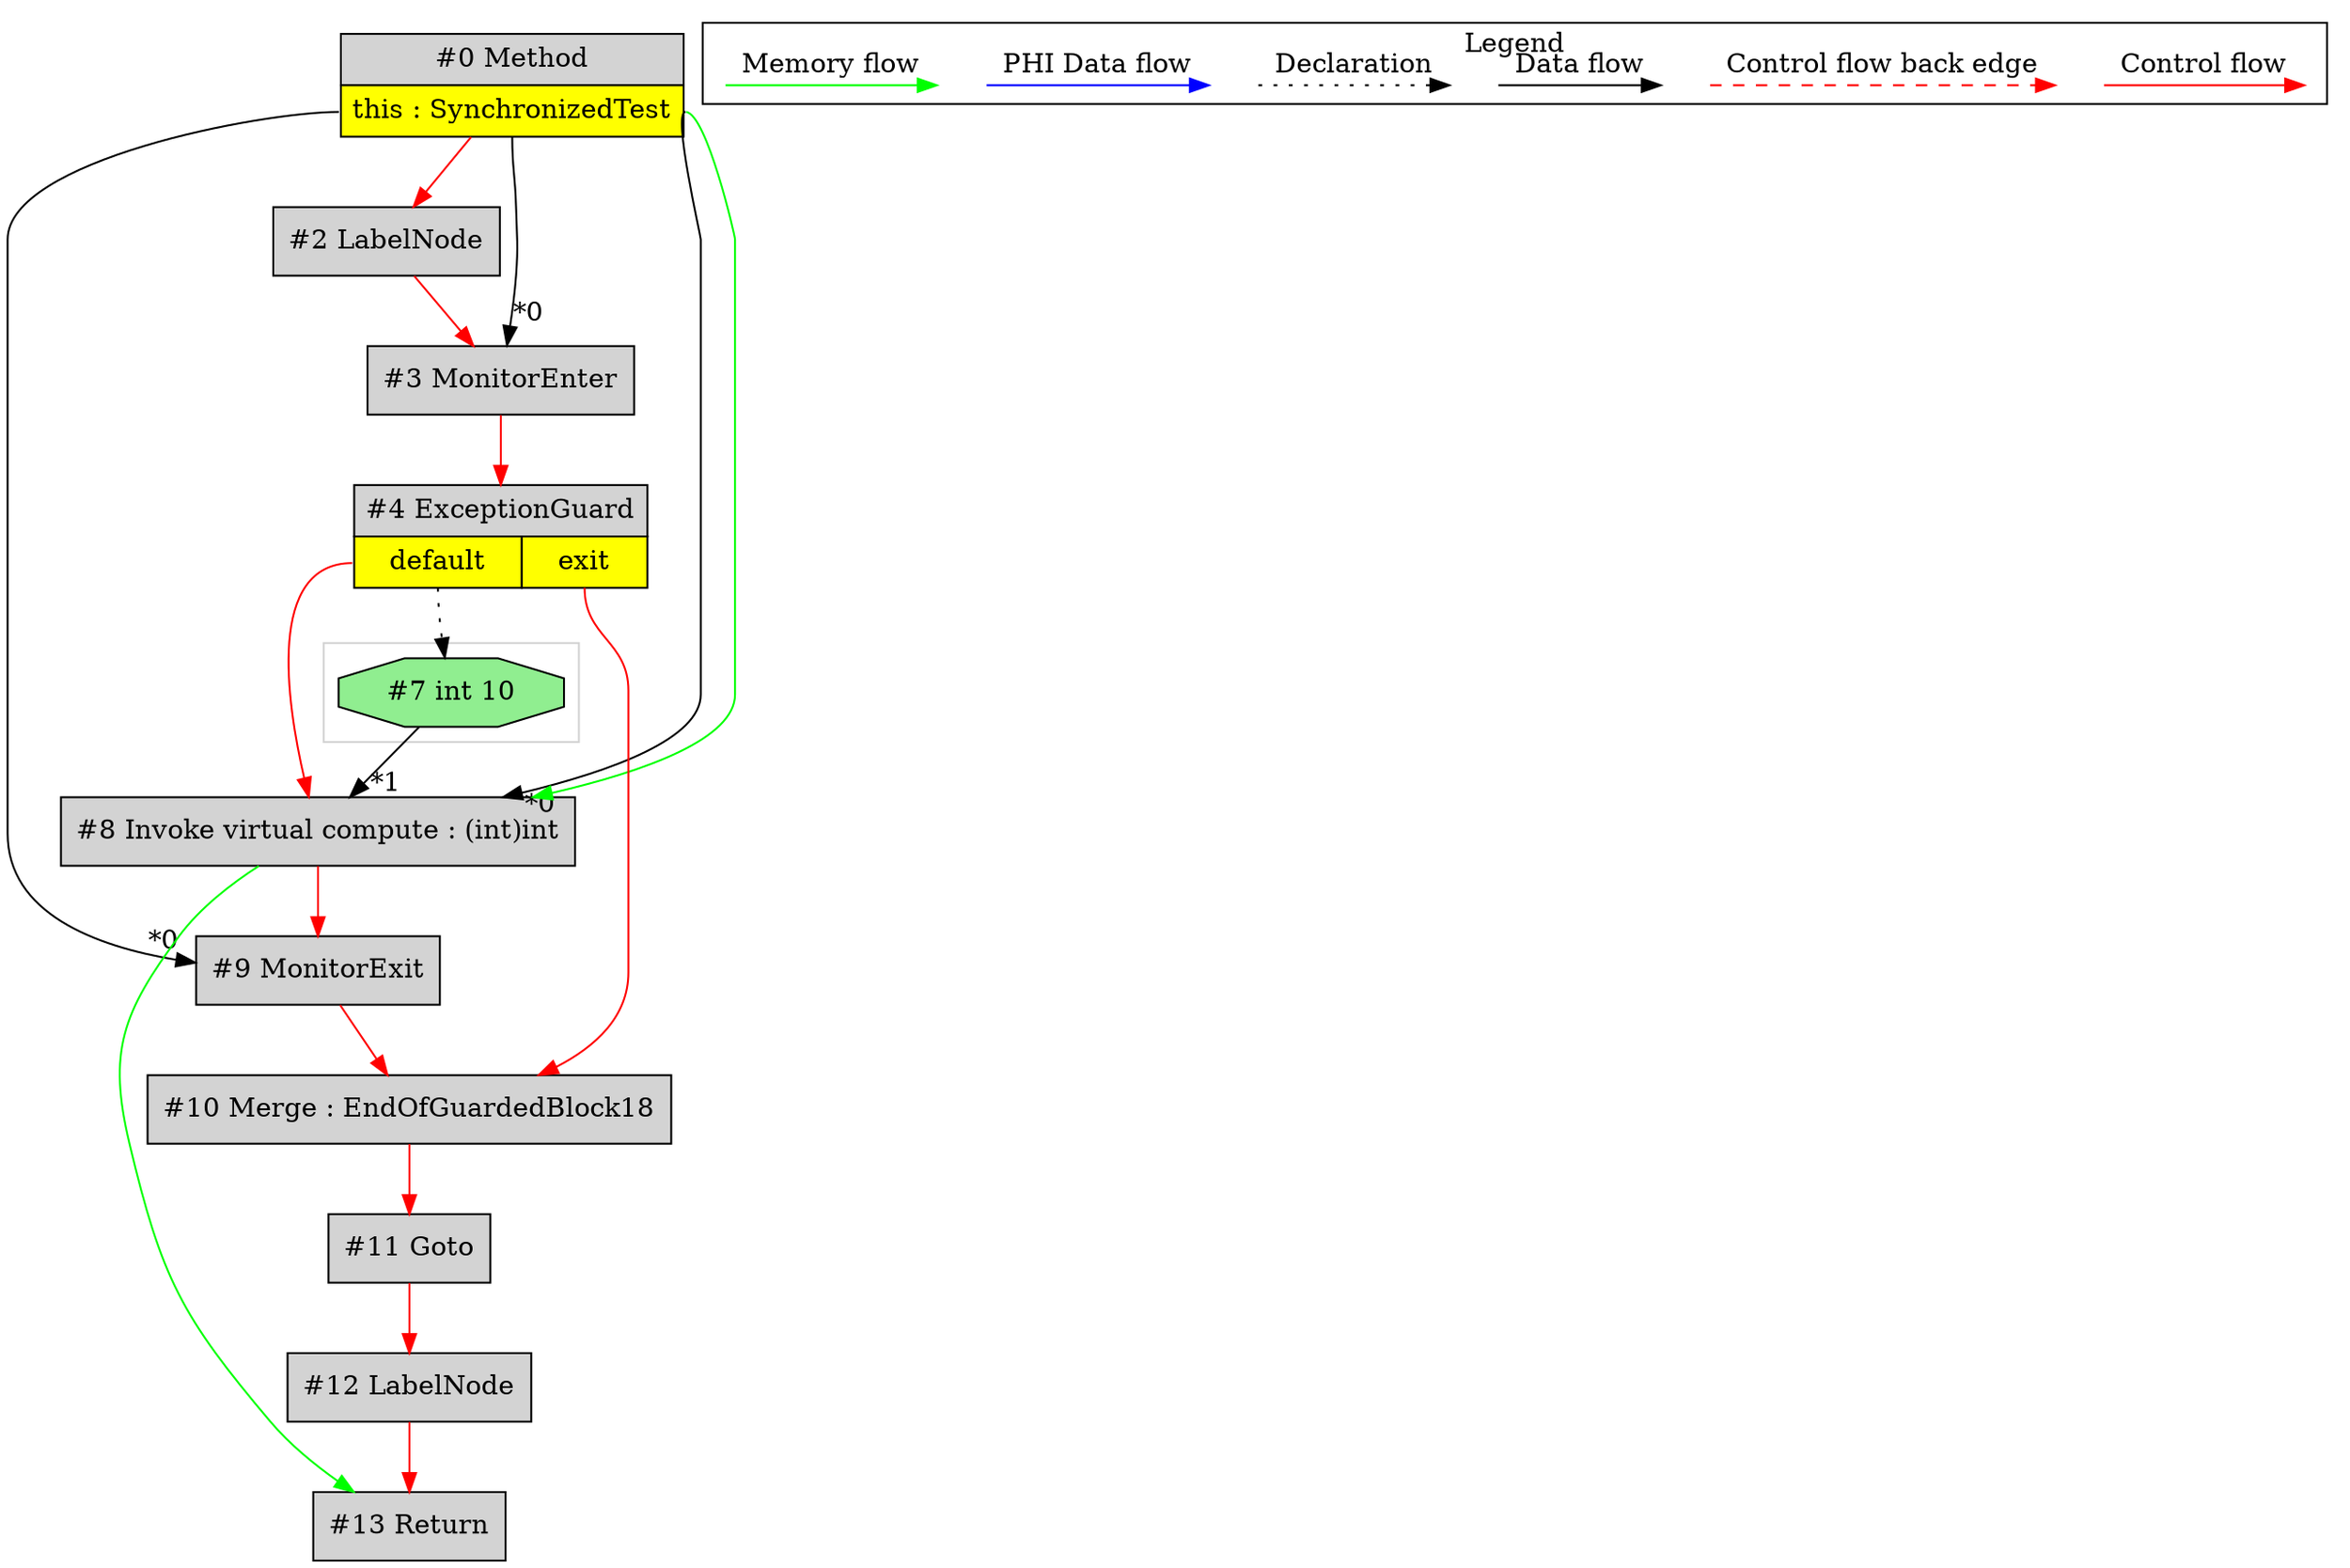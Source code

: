 digraph {
 ordering="in";
 node0[margin="0", label=<<table border="0" cellborder="1" cellspacing="0" cellpadding="5"><tr><td colspan="1">#0 Method</td></tr><tr><td port="prj1" bgcolor="yellow">this : SynchronizedTest</td></tr></table>>,shape=none, fillcolor=lightgrey, style=filled];
 node3[label="#3 MonitorEnter",shape=box, fillcolor=lightgrey, style=filled];
 node0:prj1 -> node3[headlabel="*0", labeldistance=2];
 node2 -> node3[labeldistance=2, color=red, fontcolor=red];
 node2[label="#2 LabelNode",shape=box, fillcolor=lightgrey, style=filled];
 node0 -> node2[labeldistance=2, color=red, fontcolor=red];
 node4[margin="0", label=<<table border="0" cellborder="1" cellspacing="0" cellpadding="5"><tr><td colspan="2">#4 ExceptionGuard</td></tr><tr><td port="prj6" bgcolor="yellow">default</td><td port="prj5" bgcolor="yellow">exit</td></tr></table>>,shape=none, fillcolor=lightgrey, style=filled];
 node3 -> node4[labeldistance=2, color=red, fontcolor=red];
 node8[label="#8 Invoke virtual compute : (int)int",shape=box, fillcolor=lightgrey, style=filled];
 node0:prj1 -> node8[headlabel="*0", labeldistance=2];
 node7 -> node8[headlabel="*1", labeldistance=2];
 node4:prj6 -> node8[labeldistance=2, color=red, fontcolor=red];
 node0 -> node8[labeldistance=2, color=green, constraint=false];
 node7[label="#7 int 10",shape=octagon, fillcolor=lightgreen, style=filled];
 node4:prj6 -> node7[style=dotted];
 node13[label="#13 Return",shape=box, fillcolor=lightgrey, style=filled];
 node12 -> node13[labeldistance=2, color=red, fontcolor=red];
 node8 -> node13[labeldistance=2, color=green, constraint=false];
 node12[label="#12 LabelNode",shape=box, fillcolor=lightgrey, style=filled];
 node11 -> node12[labeldistance=2, color=red, fontcolor=red];
 node11[label="#11 Goto",shape=box, fillcolor=lightgrey, style=filled];
 node10 -> node11[labeldistance=2, color=red, fontcolor=red];
 node10[label="#10 Merge : EndOfGuardedBlock18",shape=box, fillcolor=lightgrey, style=filled];
 node9 -> node10[labeldistance=2, color=red, fontcolor=red];
 node4:prj5 -> node10[labeldistance=2, color=red, fontcolor=red];
 node9[label="#9 MonitorExit",shape=box, fillcolor=lightgrey, style=filled];
 node0:prj1 -> node9[headlabel="*0", labeldistance=2];
 node8 -> node9[labeldistance=2, color=red, fontcolor=red];
 subgraph cluster_0 {
  color=lightgray;
  node7;
 }
 subgraph cluster_000 {
  label = "Legend";
  node [shape=point]
  {
   rank=same;
   c0 [style = invis];
   c1 [style = invis];
   c2 [style = invis];
   c3 [style = invis];
   d0 [style = invis];
   d1 [style = invis];
   d2 [style = invis];
   d3 [style = invis];
   d4 [style = invis];
   d5 [style = invis];
   d6 [style = invis];
   d7 [style = invis];
  }
  c0 -> c1 [label="Control flow", style=solid, color=red]
  c2 -> c3 [label="Control flow back edge", style=dashed, color=red]
  d0 -> d1 [label="Data flow"]
  d2 -> d3 [label="Declaration", style=dotted]
  d4 -> d5 [label="PHI Data flow", color=blue]
  d6 -> d7 [label="Memory flow", color=green]
 }

}
